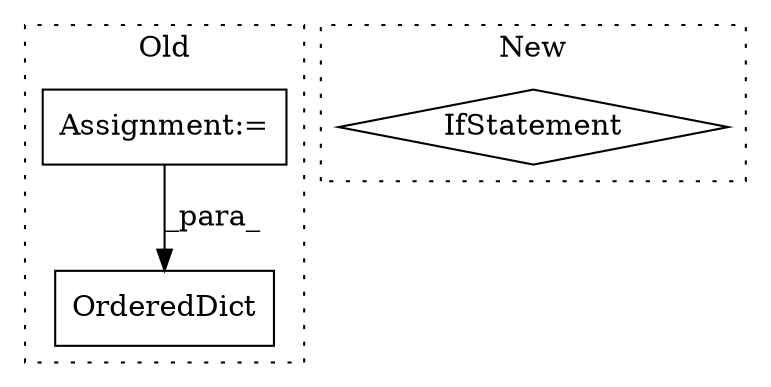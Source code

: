 digraph G {
subgraph cluster0 {
1 [label="OrderedDict" a="32" s="1050,1094" l="12,1" shape="box"];
3 [label="Assignment:=" a="7" s="940" l="3" shape="box"];
label = "Old";
style="dotted";
}
subgraph cluster1 {
2 [label="IfStatement" a="25" s="1151" l="40" shape="diamond"];
label = "New";
style="dotted";
}
3 -> 1 [label="_para_"];
}
